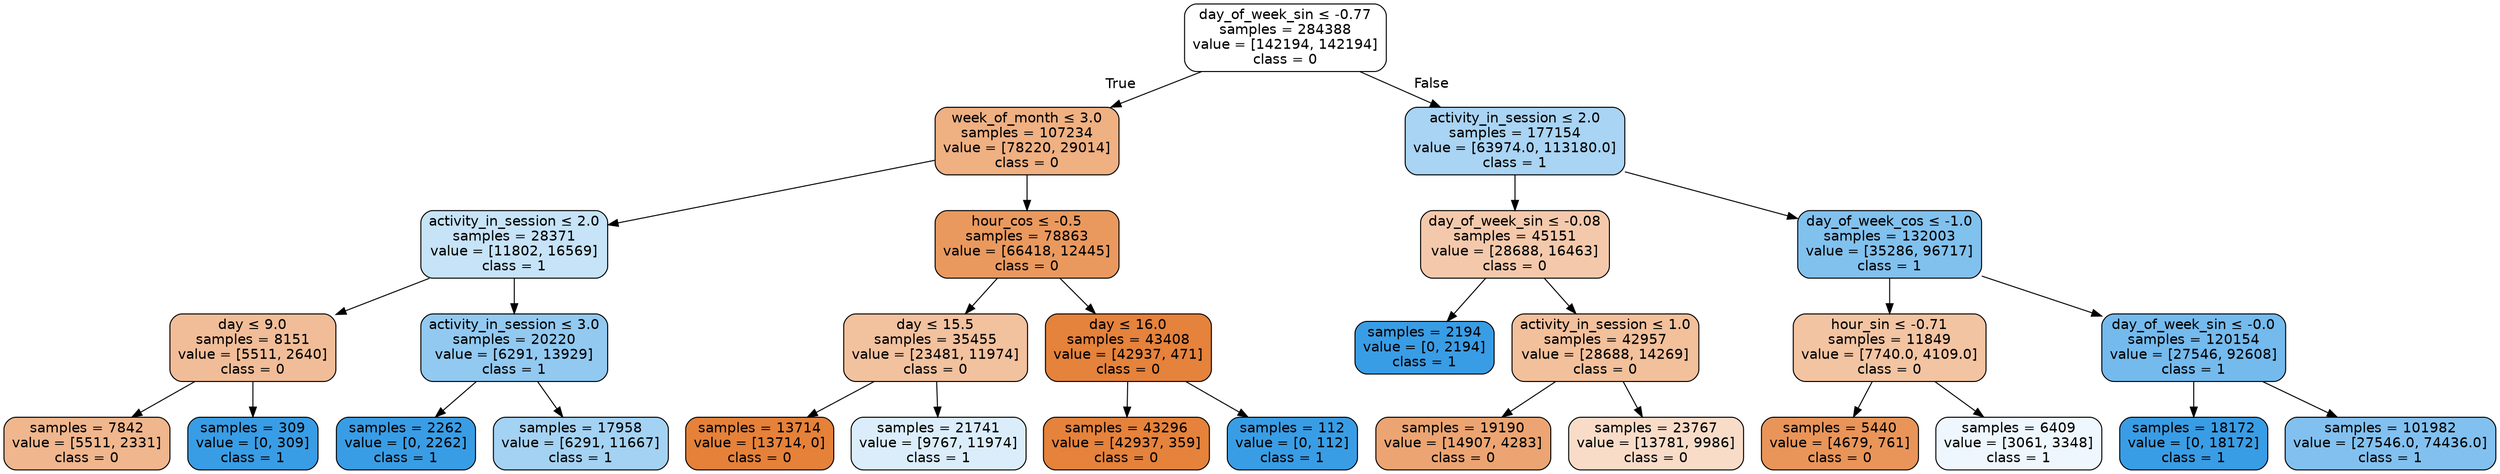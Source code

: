 digraph Tree {
node [shape=box, style="filled, rounded", color="black", fontname="helvetica"] ;
edge [fontname="helvetica"] ;
0 [label=<day_of_week_sin &le; -0.77<br/>samples = 284388<br/>value = [142194, 142194]<br/>class = 0>, fillcolor="#ffffff"] ;
1 [label=<week_of_month &le; 3.0<br/>samples = 107234<br/>value = [78220, 29014]<br/>class = 0>, fillcolor="#efb082"] ;
0 -> 1 [labeldistance=2.5, labelangle=45, headlabel="True"] ;
2 [label=<activity_in_session &le; 2.0<br/>samples = 28371<br/>value = [11802, 16569]<br/>class = 1>, fillcolor="#c6e3f8"] ;
1 -> 2 ;
3 [label=<day &le; 9.0<br/>samples = 8151<br/>value = [5511, 2640]<br/>class = 0>, fillcolor="#f1bd98"] ;
2 -> 3 ;
4 [label=<samples = 7842<br/>value = [5511, 2331]<br/>class = 0>, fillcolor="#f0b68d"] ;
3 -> 4 ;
5 [label=<samples = 309<br/>value = [0, 309]<br/>class = 1>, fillcolor="#399de5"] ;
3 -> 5 ;
6 [label=<activity_in_session &le; 3.0<br/>samples = 20220<br/>value = [6291, 13929]<br/>class = 1>, fillcolor="#92c9f1"] ;
2 -> 6 ;
7 [label=<samples = 2262<br/>value = [0, 2262]<br/>class = 1>, fillcolor="#399de5"] ;
6 -> 7 ;
8 [label=<samples = 17958<br/>value = [6291, 11667]<br/>class = 1>, fillcolor="#a4d2f3"] ;
6 -> 8 ;
9 [label=<hour_cos &le; -0.5<br/>samples = 78863<br/>value = [66418, 12445]<br/>class = 0>, fillcolor="#ea995e"] ;
1 -> 9 ;
10 [label=<day &le; 15.5<br/>samples = 35455<br/>value = [23481, 11974]<br/>class = 0>, fillcolor="#f2c19e"] ;
9 -> 10 ;
11 [label=<samples = 13714<br/>value = [13714, 0]<br/>class = 0>, fillcolor="#e58139"] ;
10 -> 11 ;
12 [label=<samples = 21741<br/>value = [9767, 11974]<br/>class = 1>, fillcolor="#dbedfa"] ;
10 -> 12 ;
13 [label=<day &le; 16.0<br/>samples = 43408<br/>value = [42937, 471]<br/>class = 0>, fillcolor="#e5823b"] ;
9 -> 13 ;
14 [label=<samples = 43296<br/>value = [42937, 359]<br/>class = 0>, fillcolor="#e5823b"] ;
13 -> 14 ;
15 [label=<samples = 112<br/>value = [0, 112]<br/>class = 1>, fillcolor="#399de5"] ;
13 -> 15 ;
16 [label=<activity_in_session &le; 2.0<br/>samples = 177154<br/>value = [63974.0, 113180.0]<br/>class = 1>, fillcolor="#a9d4f4"] ;
0 -> 16 [labeldistance=2.5, labelangle=-45, headlabel="False"] ;
17 [label=<day_of_week_sin &le; -0.08<br/>samples = 45151<br/>value = [28688, 16463]<br/>class = 0>, fillcolor="#f4c9ab"] ;
16 -> 17 ;
18 [label=<samples = 2194<br/>value = [0, 2194]<br/>class = 1>, fillcolor="#399de5"] ;
17 -> 18 ;
19 [label=<activity_in_session &le; 1.0<br/>samples = 42957<br/>value = [28688, 14269]<br/>class = 0>, fillcolor="#f2c09b"] ;
17 -> 19 ;
20 [label=<samples = 19190<br/>value = [14907, 4283]<br/>class = 0>, fillcolor="#eca572"] ;
19 -> 20 ;
21 [label=<samples = 23767<br/>value = [13781, 9986]<br/>class = 0>, fillcolor="#f8dcc8"] ;
19 -> 21 ;
22 [label=<day_of_week_cos &le; -1.0<br/>samples = 132003<br/>value = [35286, 96717]<br/>class = 1>, fillcolor="#81c1ee"] ;
16 -> 22 ;
23 [label=<hour_sin &le; -0.71<br/>samples = 11849<br/>value = [7740.0, 4109.0]<br/>class = 0>, fillcolor="#f3c4a2"] ;
22 -> 23 ;
24 [label=<samples = 5440<br/>value = [4679, 761]<br/>class = 0>, fillcolor="#e99559"] ;
23 -> 24 ;
25 [label=<samples = 6409<br/>value = [3061, 3348]<br/>class = 1>, fillcolor="#eef7fd"] ;
23 -> 25 ;
26 [label=<day_of_week_sin &le; -0.0<br/>samples = 120154<br/>value = [27546, 92608]<br/>class = 1>, fillcolor="#74baed"] ;
22 -> 26 ;
27 [label=<samples = 18172<br/>value = [0, 18172]<br/>class = 1>, fillcolor="#399de5"] ;
26 -> 27 ;
28 [label=<samples = 101982<br/>value = [27546.0, 74436.0]<br/>class = 1>, fillcolor="#82c1ef"] ;
26 -> 28 ;
}